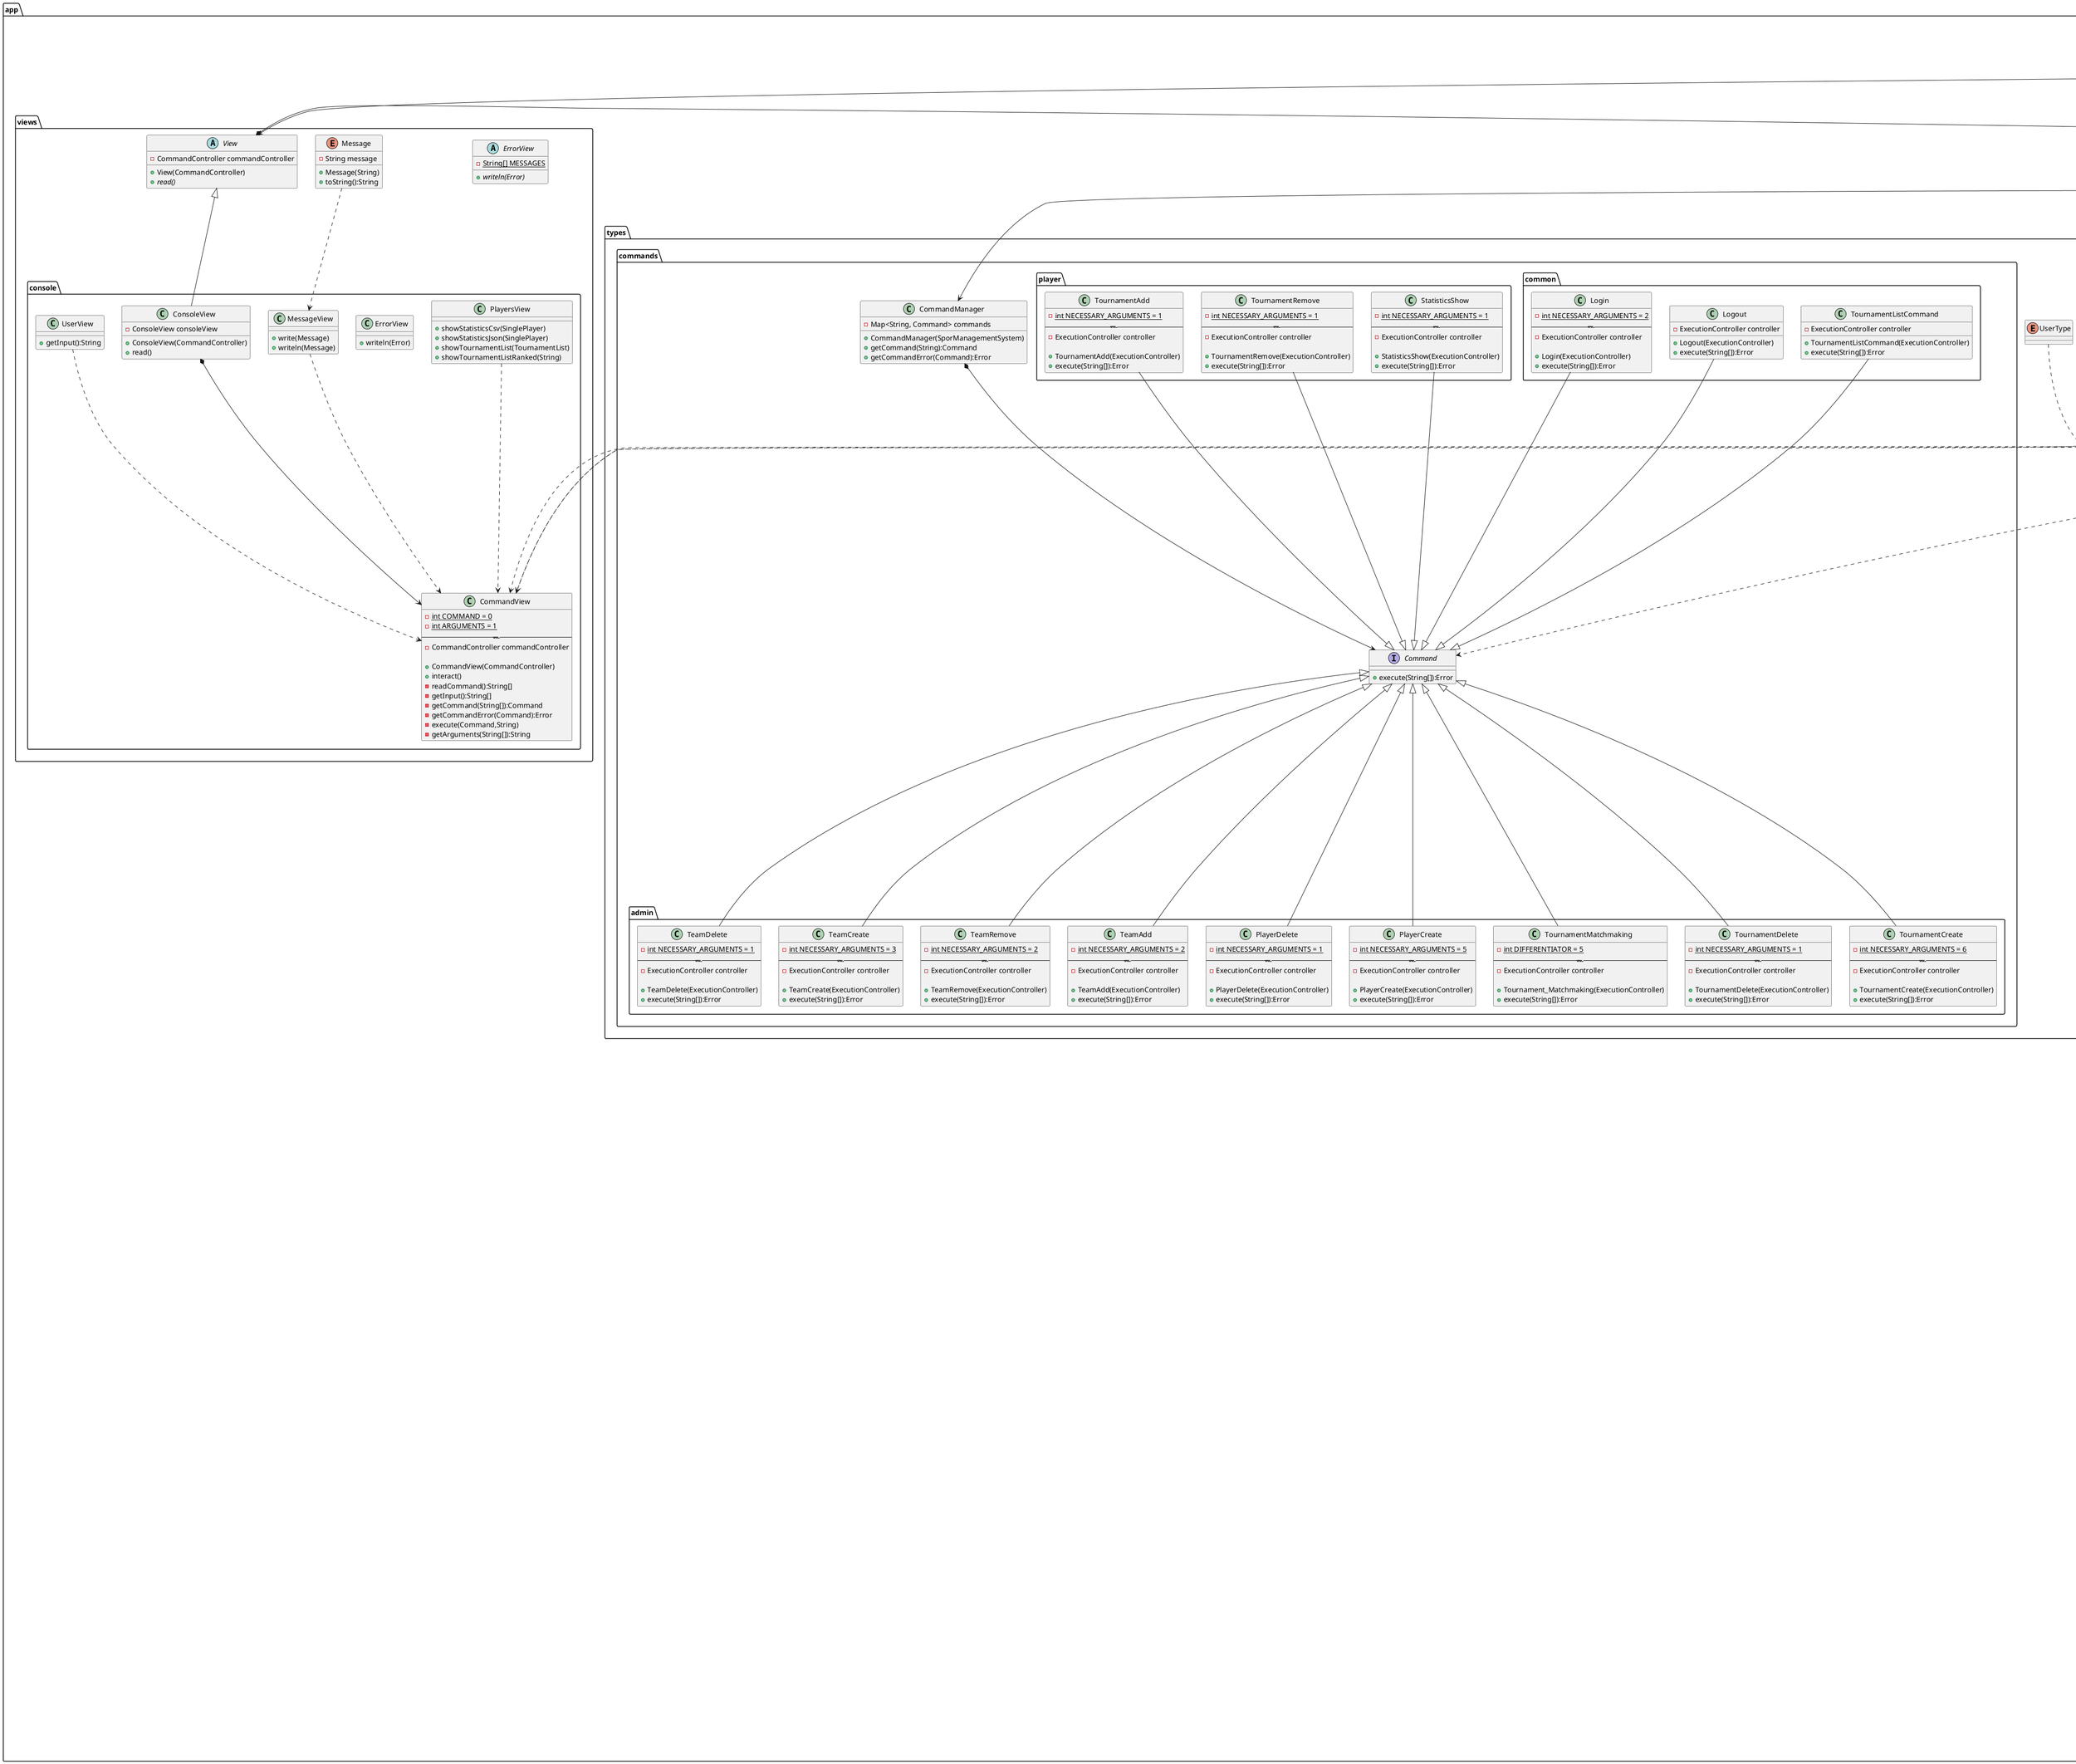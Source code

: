 @startuml 
    package app{
        package controllers{

            Controller <|-down- ExecutionController
            Controller <|-down- CommandController

            package execution{
                ExecutionController *-down-> AdminController
                ExecutionController *-down-> PublicController
                ExecutionController *-down-> PlayerController

                class AdminController{
                    - SportManagementSystem sportManagementSystem
                    
                    + AdminController(SportManagementSystem)
                    + createPlayer(String[]):Error
                    - makePlayer(String[],Admin):SinglePlayer
                    + createTeam(String[]):Error
                    - makeTeam(String,String[],Admin):Team
                    + createTournament(String[]):Error
                    - makeDates(String[]):LocalDate[]
                    - makeTournament(String[],LocalDate[]):Tournament
                    - getCurrentCategory(String):Integer
                    + teamAdd(String[]):Error
                    + teamRemove(String[]):Error
                    + deletePlayer(String[]):Error
                    + deleteTeam(String[]):Error
                    + deleteTournament(String[]):Error
                    + tournamentMatchmaking(String[]):Error
                    - manualTournamentMatchmaking(Tournament,String[]):Error
                    - getPlayers(String[]):Player[]
                }

                class PlayerController{
                    - SportManagementSystem sportManagementSystem
                    
                    + PlayerController(SportManagementSystem)
                    + tournamentAddPlayer(String[]):Error
                    + tournamentAddTeam(String[]):Error
                    + tournamentRemovePlayer(String[]):Error
                    + tournamentRemoveTeam(String[]):Error
                    + showStatistics(String[]):Error
                    - showStatisticsCsv()
                    - showStatisticsJson()
                }

                class PublicController{
                    - SportManagementSystem sportManagementSystem
                    
                    + PublicController(SportManagementSystem)
                    + tournamentList()
                    + login(String[]):Error
                    + logout():Error
                }

            }

            class CommandController{
                - CommandManager commandManager

                + CommandController(SportManagementSystem)
                + getCommandError(Command):Error
                + executeCommand(Command):Error
                + getCommand(String):Command
            }

            abstract class Controller{
                # SportManagementSystem sportManagementSystem

                ~ Controller(SportManagementSystem)
            }

            class ExecutionController{
                - PlayerController playerController
                - AdminController adminController
                - PublicController publicController

                + ExecutionController(SportmanagementSystem)
                + createPlayer(String[]):Error
                + createTeam(String[]):Error
                + createTournament(String[]):Error
                + teamAdd(String[]):Error
                + teamRemove(String[]):Error
                + deletePlayer(String[]):Error
                + deleteTeam(String[]):Error
                + deleteTournament(String[]):Error
                + tournamentMatchmaking(String[]):Error
                + tournamentAddPlayer(String[]):Error
                + tournamentAddTeam(String[]):Error
                + tournamentRemovePlayer(String[]):Error
                + tournamentRemoveTeam(String[]):Error
                + showStatistics(String[]):Error
                + tournamentList()
                + login(String[]):Error
                + logout():Error

            }

        }

        package models{
            package elements{
                
                Element <|-down- Player
                Element <|-down- Match
                Element <|-down- Tournament
                Player <|-down- Team

                package users{

                    Element <|-down- User
                    User <|-down- Admin
                    User <|-down- CommonUser
                    User <|-down- SinglePlayer
                    Player <|-down- SinglePlayer

                    class Admin{
                        - UserType userType
                        - String userName
                        - String password

                        + Admin(String,String)
                        + getUserType():UserType
                        + getUserName():String
                        + getPassword():String
                        + toString():String
                        + getIdentifier():String
                    }
                    
                    class CommonUser{
                        - UserType userType

                        + CommonUser()
                        + getUserType():UserType
                        + getUserName():String
                        + getPassword():String
                        + getIdentifier():String
                    }

                    class SinglePlayer{
                        - {static} int USER_NAME = 0
                        - {static} int PASSWORD = 1
                        - {static} int NAME = 2
                        - {static} int LAST_NAME = 3
                        - {static} int DNI = 4
                        -------------------
                        - UserType userType
                        - String name
                        - String lastName
                        - String password
                        - String playerDni

                        + SinglePlayer(String[],Admin)
                        + getUserType():UserType
                        + getUserName():String
                        + getPassword():String
                        + toCsvFormat():String
                        + toJsonFormat():String
                    }

                    interface User{
                        + getUserType():UserType
                        + getUserName():String
                        + getPassword():String
                    }

                }

                abstract class Player{
                    - {static} int SCORE = 0
                    - {static} int MATCHES_WON = 1
                    - {static} int ASSISTANCE_SCORE = 2
                    - {static} int TOURNAMENTS_WON = 3
                    - {static} int MONEY = 4
                    -------------------
                    - String identifier
                    - Admin creator
                    - double[] statistics

                    + Player(String, Admin)
                    + getUserType():UserType
                    + getUserName():String
                    + getPassword():String
                    + toString():String
                    + getCreator():Admin
                    + getScore():double
                    + getMatchesWon():double
                    + getAssistanceScore():double
                    + getTournamentsWon():double
                    + getMoney():double
                    + getStatistics():double[]
                    + getStatistic(int):double
                    + getIdentifier():String
                }

                interface Element{
                    + getIdentifier():String
                }

                class Match{
                    - {static} int PLAYERS_IN_MATCH = 2
                    ---------------------
                    - Player[] match

                    + Match(Player[])
                    + containsPlayer(Player):boolean
                    + toString():String
                    + getIdentifier():String
                }

                class Team{
                    - {static} int MINIMUM_PLAYERS = 2
                    ---------------------
                    - PlayerList players

                    + Team(String,SinglePlayer[],Admin)
                    + addPlayer(SinglePlayer):Error
                    - updateStatistics()
                    + removePlayer(String):Error
                    + getSize():int
                    + hasPlayer(String):boolean 

                }

                class Tournament{
                    - {static} int NAME = 0
                    - {static} int SPORT = 1
                    - {static} int LEAGU = 2
                    - {static} int START_DATE = 0
                    - {static} int END_DATE = 1
                    ---------------------
                    - MatchList matchList
                    - PlayerList playerList
                    - String name
                    - String sport
                    - LocalDate[] dates
                    - String league
                    - int currentStatistic

                    + Tournament(String[],LocalDate[],int)
                    + addPlayer(Player):Error
                    + getIdentifier():String
                    + randomMatchmake():Error
                    + manualMatchmake(Player[]):Error
                    + removePlayer(String):Error
                    + hasPlayer(Player):boolean
                    + isOngoing():boolean
                    + hasEnded():boolean
                    + toString():String
                    + rankedToString():String
                    - rankPlayers(int):Player[]
                    - sort(Player[],int)
                }

            }

            package lists{

                ListOfElements <|-down- MatchList
                ListOfElements <|-down- PlayerList
                ListOfElements <|-down- TeamList
                ListOfElements <|-down- UserList
                ListOfElements <|-down- TournamentList
                ListOfElements *-down-> Element


                abstract class ListOfElements{
                    - LinkedList<Element> list

                    + ListOfElements()
                    + addElement(Element):Error
                    + getIndexOfElement(String):int
                    + elementExists(int):boolean
                    + getElement(int):Element
                    + removeElement(String):Error
                    + getElementByIdentifier(String):Element
                    # getList():LinkedList<Element>
                    + getSize():int
                    + toString():String
                }

                class MatchList{
                    - {static} PLAYERS_IN_MATCH = 2
                    
                    + MatchList()
                    + randomMatchmake(PlayerList)
                    - makeAuxIndexList(int):ArrayList<Integer>
                    + manualMatchmake(Player[]):Error
                    - isPlayerInMatch(Player[]):boolean
                }

                class PlayerList{
                    + PlayerList()
                    + toString():String
                }

                class TeamList{
                    + TeamList()
                    + deletePlayer(String):Error
                    + getPlayerTeams(String):LinkedList<Team>
                }

                class TournamentList{
                    + TournamentList()
                    + getPlayerTournaments(String):LinkedList<Tournament>
                    + deletePlayer(String)
                    + toString():String
                    + deletePastTournaments()
                    + rankedToString()
                }

                class UserList{
                    + UserList()
                }

            }

            package system{

                SportManagementSystem *-down-> Creator
                SportManagementSystem *-down-> Deleter

                class Creator{
                    - {static} int PLAYER_LIST = 0
                    - {static} int USER_LIST = 1
                    - {static} int TEAM_LIST = 2
                    - {static} int TOURNAMENT_LIST = 3
                    ---------------
                    - ListOfElements[] lists

                    + Creator(ListOfElements[])
                    + createUser(User):Error
                    + createPlayer(Player):Error
                    + createTeam(Team):Error
                    + createTournament(Tournament):Error
                    + teamAdd(Team,SinglePlayer):Error
                    + tournamentAddPlayer(Player,Tournament):Error
                
                }

                class Deleter{
                    - {static} int PLAYER_LIST = 0
                    - {static} int USER_LIST = 1
                    - {static} int TEAM_LIST = 2
                    - {static} int TOURNAMENT_LIST = 3
                    ---------------
                    - ListOfElements[] lists

                    + Deleter(ListOfElements[])
                    + deletePlayer(String):Error
                    - inInOngoingTournament(String):boolean
                    - getPlayerTournaments(String):LinkedList<Tournament>
                    - deletePlayerInTeams(String)
                    - deletePlayerInTournaments(String)
                    + deleteTeam(String):Error
                    + deleteTournament(String):Error
                    + tournamentRemovePlayer(Player;Tournament):Error
                    + teamRemove(Team,String):Error

                }

                class SportManagementSystem{
                    - {static} int PLAYER_LIST = 0
                    - {static} int USER_LIST = 1
                    - {static} int TEAM_LIST = 2
                    - {static} int TOURNAMENT_LIST = 3
                    ---------------
                    - ListOfElements[] lists
                    - User currentUser
                    - Creator creator
                    - Deleter Deleter

                    + SportManagementSystem()
                    + createUser(User):Error
                    + createPlayer(Player):Error
                    + createTeam(Team):Error
                    + createTournament(Tournament):Error
                    + teamAdd(Team,SinglePlayer):Error
                    + teamRemove(Team,String):Error
                    + deletePlayer(String):Error
                    + deleteTeam(String):Error
                    + deleteTournament(String):Error
                    + updateUser(String[]):Error
                    + getPlayerByIdentifier(String):SinglePlayer
                    + getTeamByIdentifier(String):Team
                    + getTournamentByIdentifier(String):Tournament
                    + manualMatchmake(Tournament,Player[]):Error
                    + randomMatchmake():Error
                    + tournamentAddPlayer(Player,Tournament):Error
                    + tournamentRemovePlayer(Player,Tournament):Error
                    + showTournamentList()
                    + showTournamentListRanked()
                    + logout()
                    + getCurrentUser():User
                    + getCurrentUserType():UserType
                }

                

            }

        }

        package types{
            package commands{

                package admin{

                    

                    class PlayerCreate{
                        - {static} int NECESSARY_ARGUMENTS = 5
                        ---------------
                        - ExecutionController controller

                        + PlayerCreate(ExecutionController)
                        + execute(String[]):Error
                    }

                    class PlayerDelete{
                        - {static} int NECESSARY_ARGUMENTS = 1
                        ---------------
                        - ExecutionController controller

                        + PlayerDelete(ExecutionController)
                        + execute(String[]):Error
                    }
                    class TeamAdd{
                        - {static} int NECESSARY_ARGUMENTS = 2
                        ---------------
                        - ExecutionController controller

                        + TeamAdd(ExecutionController)
                        + execute(String[]):Error
                    }

                    class TeamRemove{
                        - {static} int NECESSARY_ARGUMENTS = 2
                        ---------------
                        - ExecutionController controller

                        + TeamRemove(ExecutionController)
                        + execute(String[]):Error
                    }

                    class TeamCreate{
                        - {static} int NECESSARY_ARGUMENTS = 3
                        ---------------
                        - ExecutionController controller

                        + TeamCreate(ExecutionController)
                        + execute(String[]):Error
                    }

                    class TeamDelete{
                        - {static} int NECESSARY_ARGUMENTS = 1
                        ---------------
                        - ExecutionController controller

                        + TeamDelete(ExecutionController)
                        + execute(String[]):Error
                    }

                    class TournamentCreate{
                        - {static} int NECESSARY_ARGUMENTS = 6
                        ---------------
                        - ExecutionController controller

                        + TournamentCreate(ExecutionController)
                        + execute(String[]):Error
                    }

                    class TournamentDelete{
                        - {static} int NECESSARY_ARGUMENTS = 1
                        ---------------
                        - ExecutionController controller

                        + TournamentDelete(ExecutionController)
                        + execute(String[]):Error
                    }

                    class TournamentMatchmaking{
                        - {static} int DIFFERENTIATOR = 5
                        ---------------
                        - ExecutionController controller

                        + Tournament_Matchmaking(ExecutionController)
                        + execute(String[]):Error
                    }

                }

                package common{

                    

                    class Login{
                        - {static} int NECESSARY_ARGUMENTS = 2
                        ---------------
                        - ExecutionController controller

                        + Login(ExecutionController)
                        + execute(String[]):Error
                    }

                    class Logout{
                        - ExecutionController controller

                        + Logout(ExecutionController)
                        + execute(String[]):Error
                    }

                    class TournamentListCommand{
                        - ExecutionController controller

                        + TournamentListCommand(ExecutionController)
                        + execute(String[]):Error
                    }

                }

                package player{

                    

                    class StatisticsShow{
                        - {static} int NECESSARY_ARGUMENTS = 1
                        ---------------
                        - ExecutionController controller

                        + StatisticsShow(ExecutionController)
                        + execute(String[]):Error
                    }

                    class TournamentAdd{
                        - {static} int NECESSARY_ARGUMENTS = 1
                        ---------------
                        - ExecutionController controller

                        + TournamentAdd(ExecutionController)
                        + execute(String[]):Error
                    }

                    class TournamentRemove{
                        - {static} int NECESSARY_ARGUMENTS = 1
                        ---------------
                        - ExecutionController controller

                        + TournamentRemove(ExecutionController)
                        + execute(String[]):Error
                    }

                }

                interface Command{
                    + execute(String[]):Error
                }

                class CommandManager{
                    - Map<String, Command> commands

                    + CommandManager(SporManagementSystem)
                    + getCommand(String):Command
                    + getCommandError(Command):Error
                }

                CommandManager *-down-> Command
                Command <|-up- TournamentAdd
                Command <|-up- TournamentRemove
                Command <|-up- StatisticsShow
                Command <|-up- Login
                Command <|-up- Logout
                Command <|-up- TournamentListCommand
                Command <|-down- PlayerCreate
                Command <|-down- PlayerDelete
                Command <|-down- TeamCreate
                Command <|-down- TeamDelete
                Command <|-down- TeamAdd
                Command <|-down- TeamRemove
                Command <|-down- TournamentCreate
                Command <|-down- TournamentDelete
                Command <|-down- TournamentMatchmaking

            }

            class Category{
                - Map<String, Integer> catefories

                + Category()
                + getCategorie(String):int
            }

            enum Error{
                + isNull():boolean
            }

            enum UserType{

            }

        }

        package views{
            package console{
                class CommandView{
                    - {static} int COMMAND = 0
                    - {static} int ARGUMENTS = 1
                    ---------------
                    - CommandController commandController

                    + CommandView(CommandController)
                    + interact()
                    - readCommand():String[]
                    - getInput():String[]
                    - getCommand(String[]):Command
                    - getCommandError(Command):Error
                    - execute(Command,String)
                    - getArguments(String[]):String
                }

                class ConsoleView{
                    - ConsoleView consoleView

                    + ConsoleView(CommandController)
                    + read()
                }

                class ErrorView{
                    + writeln(Error)
                }

                class MessageView{
                    + write(Message)
                    + writeln(Message)
                }

                class PlayersView{
                    + showStatisticsCsv(SinglePlayer)
                    + showStatisticsJson(SinglePlayer)
                    + showTournamentList(TournamentList)
                    + showTournamentListRanked(String)
                }

                class UserView{
                    + getInput():String
                }

            }

            abstract class ErrorView{
                - {static} String[] MESSAGES

                + {abstract} writeln(Error)
            }

            enum Message{
                - String message

                + Message(String)
                + toString():String
            }

            abstract class View{
                - CommandController commandController

                + View(CommandController)
                + {abstract} read()
            }

            View *-down-> Controller
            Controller *-down-> SportManagementSystem

        }

        class CLIApp{
            - SportManagementSystem sportManagementSystem
            - View view
            - CommandController commandController

            - CLIApp()
            - play()
            + {static} main(String[])
        }

    }
    CommandController *-down-> CommandManager
    CommandController -down-> SporManagementSystem
    SportManagementSystem *-down-> ListOfElements
    SportManagementSystem *-down-> User
    ExecutionController .down.> Command
    View <|-down- ConsoleView
    CLIApp *-down-> SportManagementSystem
    CLIApp *-down-> CommandController
    CLIApp *-down-> View
    Category .down.> AdminController
    Error .down.> CommandView
    UserType .down.> SportManagementSystem
    ConsoleView *-down-> CommandView
    CommandController .down.> CommandView
    UserView .down.> CommandView
    PlayersView .down.> CommandView
    ErrorView .down.> CommandView
    MessageView .down.> CommandView
    Message .down.> MessageView
    Error .down.> ErrorView
@enduml